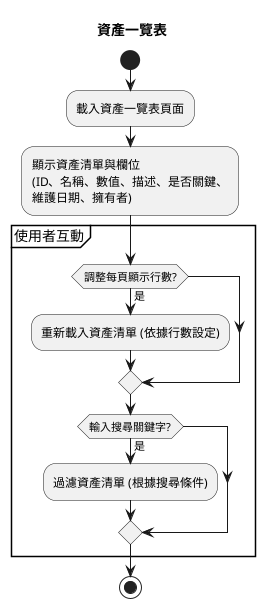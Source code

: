 @startuml asset_overview_activity
title 資產一覽表
start

:載入資產一覽表頁面;

:顯示資產清單與欄位
(ID、名稱、數值、描述、是否關鍵、
維護日期、擁有者);

partition "使用者互動" {
    if (調整每頁顯示行數?) then (是)
        :重新載入資產清單 (依據行數設定);
    endif

    if (輸入搜尋關鍵字?) then (是)
        :過濾資產清單 (根據搜尋條件);
    endif
}

stop

@enduml
